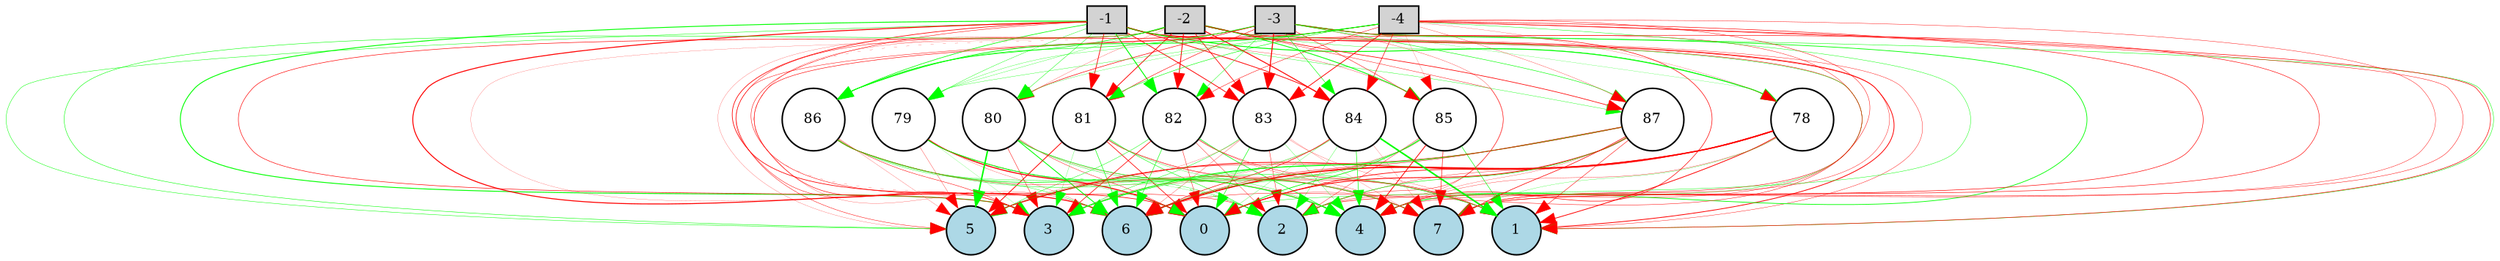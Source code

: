 digraph {
	node [fontsize=9 height=0.2 shape=circle width=0.2]
	-1 [fillcolor=lightgray shape=box style=filled]
	-2 [fillcolor=lightgray shape=box style=filled]
	-3 [fillcolor=lightgray shape=box style=filled]
	-4 [fillcolor=lightgray shape=box style=filled]
	0 [fillcolor=lightblue style=filled]
	1 [fillcolor=lightblue style=filled]
	2 [fillcolor=lightblue style=filled]
	3 [fillcolor=lightblue style=filled]
	4 [fillcolor=lightblue style=filled]
	5 [fillcolor=lightblue style=filled]
	6 [fillcolor=lightblue style=filled]
	7 [fillcolor=lightblue style=filled]
	78 [fillcolor=white style=filled]
	79 [fillcolor=white style=filled]
	80 [fillcolor=white style=filled]
	81 [fillcolor=white style=filled]
	82 [fillcolor=white style=filled]
	83 [fillcolor=white style=filled]
	84 [fillcolor=white style=filled]
	85 [fillcolor=white style=filled]
	86 [fillcolor=white style=filled]
	87 [fillcolor=white style=filled]
	-1 -> 78 [color=green penwidth=0.5896797739011304 style=solid]
	-1 -> 79 [color=green penwidth=0.21453653953068766 style=solid]
	-1 -> 80 [color=green penwidth=0.24193781096533137 style=solid]
	-1 -> 81 [color=red penwidth=0.43467515326823714 style=solid]
	-1 -> 82 [color=green penwidth=0.5881651208310359 style=solid]
	-1 -> 83 [color=red penwidth=0.4770634864791916 style=solid]
	-1 -> 84 [color=red penwidth=0.4722542808805339 style=solid]
	-1 -> 85 [color=red penwidth=0.16452491808491937 style=solid]
	-1 -> 86 [color=green penwidth=0.4022548768088643 style=solid]
	-1 -> 87 [color=green penwidth=0.20297160977579692 style=solid]
	-2 -> 78 [color=green penwidth=0.19455922437368034 style=solid]
	-2 -> 79 [color=green penwidth=0.16323514875402564 style=solid]
	-2 -> 80 [color=red penwidth=0.13365172693967256 style=solid]
	-2 -> 81 [color=red penwidth=0.47174245908959356 style=solid]
	-2 -> 82 [color=red penwidth=0.522245876309534 style=solid]
	-2 -> 83 [color=red penwidth=0.41719183862847 style=solid]
	-2 -> 84 [color=red penwidth=0.5938724735193885 style=solid]
	-2 -> 85 [color=green penwidth=0.5234615838956753 style=solid]
	-2 -> 86 [color=green penwidth=0.398284206013108 style=solid]
	-2 -> 87 [color=red penwidth=0.3988988084082261 style=solid]
	-3 -> 78 [color=green penwidth=0.12279853918606319 style=solid]
	-3 -> 79 [color=green penwidth=0.17044817405613294 style=solid]
	-3 -> 80 [color=red penwidth=0.34700318843661937 style=solid]
	-3 -> 81 [color=red penwidth=0.3068972612695653 style=solid]
	-3 -> 82 [color=green penwidth=0.2344978783265513 style=solid]
	-3 -> 83 [color=red penwidth=0.6555466874484006 style=solid]
	-3 -> 84 [color=green penwidth=0.31593372343123916 style=solid]
	-3 -> 85 [color=red penwidth=0.2707477133326023 style=solid]
	-3 -> 86 [color=green penwidth=0.3390371828922545 style=solid]
	-3 -> 87 [color=green penwidth=0.3107436455113558 style=solid]
	-4 -> 78 [color=red penwidth=0.11667943281483362 style=solid]
	-4 -> 79 [color=green penwidth=0.18776610180272146 style=solid]
	-4 -> 80 [color=green penwidth=0.15388680855543052 style=solid]
	-4 -> 81 [color=green penwidth=0.3064337725737117 style=solid]
	-4 -> 82 [color=red penwidth=0.26753971888294537 style=solid]
	-4 -> 83 [color=red penwidth=0.47155985170323356 style=solid]
	-4 -> 84 [color=red penwidth=0.34166735022107375 style=solid]
	-4 -> 85 [color=red penwidth=0.10190796412896536 style=solid]
	-4 -> 86 [color=green penwidth=0.48134005589792883 style=solid]
	-4 -> 87 [color=red penwidth=0.15356522076832724 style=solid]
	78 -> 0 [color=red penwidth=0.4328217516873012 style=solid]
	78 -> 1 [color=red penwidth=0.48713601153960595 style=solid]
	78 -> 2 [color=red penwidth=0.20313835859816126 style=solid]
	78 -> 3 [color=green penwidth=0.30965611138318533 style=solid]
	78 -> 4 [color=red penwidth=0.17478772870292553 style=solid]
	78 -> 5 [color=red penwidth=0.5129853584086834 style=solid]
	78 -> 6 [color=red penwidth=0.8468548695017547 style=solid]
	78 -> 7 [color=green penwidth=0.1423654127386077 style=solid]
	79 -> 0 [color=red penwidth=0.6608986210491269 style=solid]
	79 -> 1 [color=red penwidth=0.10013887330340827 style=solid]
	79 -> 2 [color=green penwidth=0.26774778874697447 style=dotted]
	79 -> 3 [color=green penwidth=0.10183943895771408 style=solid]
	79 -> 4 [color=green penwidth=0.3229355235313661 style=solid]
	79 -> 5 [color=red penwidth=0.16669730885322362 style=solid]
	79 -> 6 [color=red penwidth=0.13601964636928593 style=solid]
	79 -> 7 [color=green penwidth=0.3115017042222584 style=solid]
	80 -> 0 [color=red penwidth=0.23023473008339618 style=solid]
	80 -> 1 [color=green penwidth=0.14365899010144406 style=solid]
	80 -> 2 [color=green penwidth=0.20739954516786002 style=solid]
	80 -> 3 [color=red penwidth=0.255176212065116 style=solid]
	80 -> 4 [color=red penwidth=0.13708225466907042 style=solid]
	80 -> 5 [color=green penwidth=0.9417884320726638 style=solid]
	80 -> 6 [color=green penwidth=0.5372725680040504 style=solid]
	80 -> 7 [color=green penwidth=0.2572902032094927 style=solid]
	81 -> 0 [color=red penwidth=0.4082742090634395 style=solid]
	81 -> 1 [color=red penwidth=0.2612520796679165 style=solid]
	81 -> 2 [color=green penwidth=0.2920643561755674 style=solid]
	81 -> 3 [color=green penwidth=0.14056031972352323 style=solid]
	81 -> 4 [color=green penwidth=0.16701984660112812 style=solid]
	81 -> 5 [color=red penwidth=0.5000742905796793 style=solid]
	81 -> 6 [color=green penwidth=0.3399450720989855 style=solid]
	81 -> 7 [color=red penwidth=0.1328986989155866 style=solid]
	82 -> 0 [color=red penwidth=0.24441022793890674 style=solid]
	82 -> 1 [color=red penwidth=0.24779570254872377 style=solid]
	82 -> 2 [color=red penwidth=0.20562810058042758 style=solid]
	82 -> 3 [color=red penwidth=0.39050839582085406 style=solid]
	82 -> 4 [color=green penwidth=0.37416712937840446 style=solid]
	82 -> 5 [color=green penwidth=0.2485237197109049 style=solid]
	82 -> 6 [color=green penwidth=0.31444231117252125 style=solid]
	82 -> 7 [color=red penwidth=0.16220280939200404 style=solid]
	83 -> 0 [color=green penwidth=0.3295808463470651 style=solid]
	83 -> 1 [color=red penwidth=0.13626856044084332 style=solid]
	83 -> 2 [color=red penwidth=0.24369497438592416 style=solid]
	83 -> 3 [color=green penwidth=0.24247662959195013 style=solid]
	83 -> 4 [color=green penwidth=0.1576864682393071 style=solid]
	83 -> 5 [color=red penwidth=0.11726044553004333 style=solid]
	83 -> 6 [color=red penwidth=0.15397030409470536 style=solid]
	83 -> 7 [color=red penwidth=0.11062113571240777 style=solid]
	84 -> 0 [color=green penwidth=0.1420158657165878 style=solid]
	84 -> 1 [color=green penwidth=1.0169198451745487 style=solid]
	84 -> 2 [color=green penwidth=0.1676383406352921 style=solid]
	84 -> 3 [color=red penwidth=0.12544423279102487 style=solid]
	84 -> 4 [color=green penwidth=0.34304773576084824 style=solid]
	84 -> 5 [color=green penwidth=0.19839683737234087 style=solid]
	84 -> 6 [color=red penwidth=0.36425475438712174 style=solid]
	84 -> 7 [color=red penwidth=0.1098755210146157 style=solid]
	85 -> 0 [color=green penwidth=0.42318163873819825 style=solid]
	85 -> 1 [color=green penwidth=0.32547261274987466 style=solid]
	85 -> 2 [color=red penwidth=0.21822712069172856 style=solid]
	85 -> 3 [color=green penwidth=0.10004864745870785 style=solid]
	85 -> 4 [color=red penwidth=0.5026231223254112 style=solid]
	85 -> 5 [color=red penwidth=0.1351680027984445 style=solid]
	85 -> 6 [color=green penwidth=0.25118879306363795 style=solid]
	85 -> 7 [color=red penwidth=0.3220708298329188 style=solid]
	86 -> 0 [color=green penwidth=0.1379563096437469 style=solid]
	86 -> 1 [color=green penwidth=0.260581998906341 style=solid]
	86 -> 2 [color=green penwidth=0.11087011635561725 style=solid]
	86 -> 3 [color=red penwidth=0.26675667057763286 style=solid]
	86 -> 4 [color=green penwidth=0.3737456142677663 style=solid]
	86 -> 5 [color=red penwidth=0.11983878874296619 style=solid]
	86 -> 6 [color=green penwidth=0.19915022210286853 style=solid]
	86 -> 7 [color=red penwidth=0.20560014774597535 style=solid]
	87 -> 0 [color=red penwidth=0.5336390520048961 style=solid]
	87 -> 1 [color=red penwidth=0.27713412984961955 style=solid]
	87 -> 2 [color=green penwidth=0.3054541054936456 style=solid]
	87 -> 3 [color=green penwidth=0.5299791896181275 style=solid]
	87 -> 4 [color=red penwidth=0.1419841149634978 style=solid]
	87 -> 5 [color=red penwidth=0.27838298256852967 style=solid]
	87 -> 6 [color=red penwidth=0.2711156461217125 style=solid]
	87 -> 7 [color=red penwidth=0.37838173519441554 style=solid]
	-1 -> 0 [color=red penwidth=0.4135026244212947 style=solid]
	-1 -> 1 [color=red penwidth=0.4906668007710818 style=solid]
	-1 -> 2 [color=red penwidth=0.27231805232831785 style=solid]
	-1 -> 3 [color=green penwidth=0.5650765652208374 style=solid]
	-1 -> 4 [color=red penwidth=0.3569365890161337 style=solid]
	-1 -> 5 [color=green penwidth=0.2576672106365438 style=solid]
	-1 -> 6 [color=red penwidth=0.6230047877103165 style=solid]
	-1 -> 7 [color=red penwidth=0.29793606086340596 style=solid]
	-2 -> 0 [color=red penwidth=0.11738683343304845 style=dotted]
	-2 -> 1 [color=red penwidth=0.21890237318808262 style=solid]
	-2 -> 2 [color=red penwidth=0.2351158046293793 style=solid]
	-2 -> 3 [color=red penwidth=0.3332859367377304 style=solid]
	-2 -> 4 [color=green penwidth=0.21870437138711296 style=solid]
	-2 -> 5 [color=green penwidth=0.2876257565407923 style=solid]
	-2 -> 6 [color=red penwidth=0.10938665496526778 style=solid]
	-2 -> 7 [color=red penwidth=0.22290577056350275 style=solid]
	-3 -> 0 [color=red penwidth=0.15985846244644325 style=solid]
	-3 -> 1 [color=green penwidth=0.2695687813200135 style=solid]
	-3 -> 2 [color=red penwidth=0.2256745862860655 style=solid]
	-3 -> 3 [color=red penwidth=0.26032025937514147 style=solid]
	-3 -> 4 [color=green penwidth=0.44212077016807294 style=solid]
	-3 -> 5 [color=red penwidth=0.11833037490811776 style=solid]
	-3 -> 6 [color=red penwidth=0.13251730632849665 style=solid]
	-3 -> 7 [color=red penwidth=0.3173744402732524 style=solid]
	-4 -> 0 [color=green penwidth=0.23831629105073224 style=solid]
	-4 -> 1 [color=red penwidth=0.3504425334653303 style=solid]
	-4 -> 2 [color=red penwidth=0.3349775235784176 style=solid]
	-4 -> 3 [color=red penwidth=0.3143789888031417 style=solid]
	-4 -> 4 [color=red penwidth=0.22999773383943198 style=solid]
	-4 -> 5 [color=red penwidth=0.2543873353630548 style=solid]
	-4 -> 6 [color=red penwidth=0.25458279801981365 style=solid]
	-4 -> 7 [color=red penwidth=0.24965150217169976 style=solid]
}
